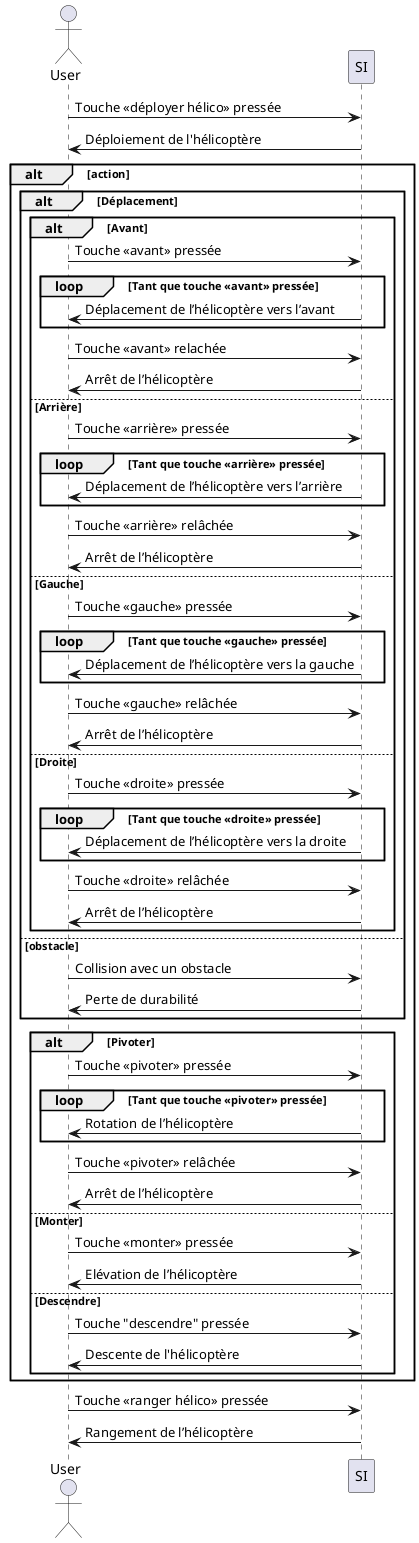 @startuml

actor User

    User -> SI : Touche «déployer hélico» pressée
    SI -> User : Déploiement de l'hélicoptère

    alt action
    alt Déplacement
    alt Avant

        User -> SI : Touche «avant» pressée

        loop Tant que touche «avant» pressée

            SI -> User : Déplacement de l’hélicoptère vers l’avant

        end 

        User -> SI : Touche «avant» relachée
        SI -> User : Arrêt de l’hélicoptère
    
    else Arrière

        User -> SI : Touche «arrière» pressée

        loop Tant que touche «arrière» pressée

            SI -> User : Déplacement de l’hélicoptère vers l’arrière

        end 

        User -> SI : Touche «arrière» relâchée
        SI -> User : Arrêt de l’hélicoptère


    else Gauche 

        User -> SI : Touche «gauche» pressée

        loop Tant que touche «gauche» pressée

            SI -> User : Déplacement de l’hélicoptère vers la gauche

        end 

        User -> SI : Touche «gauche» relâchée
        SI -> User : Arrêt de l’hélicoptère
    
    else Droite

        User -> SI : Touche «droite» pressée

        loop Tant que touche «droite» pressée

            SI -> User : Déplacement de l’hélicoptère vers la droite

        end 

        User -> SI : Touche «droite» relâchée
        SI -> User : Arrêt de l’hélicoptère

end

    else obstacle

        User -> SI : Collision avec un obstacle
        SI -> User : Perte de durabilité

end  
alt Pivoter

        User -> SI : Touche «pivoter» pressée

        loop Tant que touche «pivoter» pressée

            SI -> User : Rotation de l’hélicoptère

        end 

        User -> SI : Touche «pivoter» relâchée
        SI -> User : Arrêt de l’hélicoptère
        
    else Monter

        User -> SI :  Touche «monter» pressée
        SI -> User :  Elévation de l’hélicoptère
    
    else Descendre
    
        User -> SI : Touche "descendre" pressée
        SI -> User : Descente de l'hélicoptère

    end
    end
    User -> SI : Touche «ranger hélico» pressée
    SI -> User : Rangement de l’hélicoptère
    
@enduml
